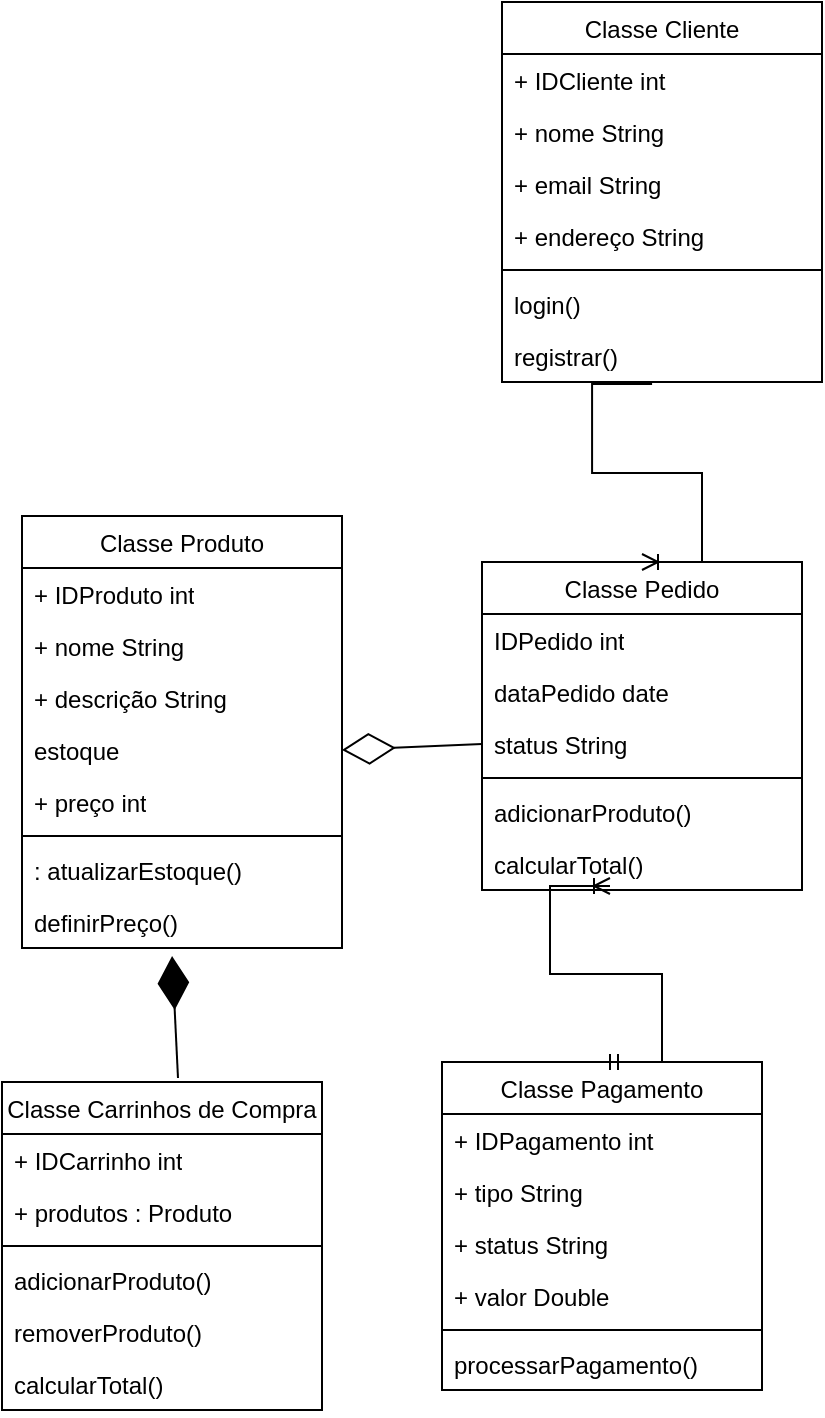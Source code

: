 <mxfile version="24.0.7" type="github">
  <diagram name="Página-1" id="Ve3Nzls_MdTVMSHJQ57A">
    <mxGraphModel dx="1434" dy="780" grid="1" gridSize="10" guides="1" tooltips="1" connect="1" arrows="1" fold="1" page="1" pageScale="1" pageWidth="827" pageHeight="1169" math="0" shadow="0">
      <root>
        <mxCell id="0" />
        <mxCell id="1" parent="0" />
        <mxCell id="CGczMpZ1wh9A2XsJxPxp-68" value="&lt;span style=&quot;font-weight: 400;&quot;&gt;Classe Produto&lt;/span&gt;" style="swimlane;fontStyle=1;align=center;verticalAlign=top;childLayout=stackLayout;horizontal=1;startSize=26;horizontalStack=0;resizeParent=1;resizeParentMax=0;resizeLast=0;collapsible=1;marginBottom=0;whiteSpace=wrap;html=1;" vertex="1" parent="1">
          <mxGeometry x="60" y="477" width="160" height="216" as="geometry" />
        </mxCell>
        <mxCell id="CGczMpZ1wh9A2XsJxPxp-72" value="+ IDProduto int" style="text;strokeColor=none;fillColor=none;align=left;verticalAlign=top;spacingLeft=4;spacingRight=4;overflow=hidden;rotatable=0;points=[[0,0.5],[1,0.5]];portConstraint=eastwest;whiteSpace=wrap;html=1;" vertex="1" parent="CGczMpZ1wh9A2XsJxPxp-68">
          <mxGeometry y="26" width="160" height="26" as="geometry" />
        </mxCell>
        <mxCell id="CGczMpZ1wh9A2XsJxPxp-73" value="+ nome String" style="text;strokeColor=none;fillColor=none;align=left;verticalAlign=top;spacingLeft=4;spacingRight=4;overflow=hidden;rotatable=0;points=[[0,0.5],[1,0.5]];portConstraint=eastwest;whiteSpace=wrap;html=1;" vertex="1" parent="CGczMpZ1wh9A2XsJxPxp-68">
          <mxGeometry y="52" width="160" height="26" as="geometry" />
        </mxCell>
        <mxCell id="CGczMpZ1wh9A2XsJxPxp-75" value="+ descrição String" style="text;strokeColor=none;fillColor=none;align=left;verticalAlign=top;spacingLeft=4;spacingRight=4;overflow=hidden;rotatable=0;points=[[0,0.5],[1,0.5]];portConstraint=eastwest;whiteSpace=wrap;html=1;" vertex="1" parent="CGczMpZ1wh9A2XsJxPxp-68">
          <mxGeometry y="78" width="160" height="26" as="geometry" />
        </mxCell>
        <mxCell id="CGczMpZ1wh9A2XsJxPxp-74" value="estoque&lt;div&gt;&lt;br&gt;&lt;/div&gt;" style="text;strokeColor=none;fillColor=none;align=left;verticalAlign=top;spacingLeft=4;spacingRight=4;overflow=hidden;rotatable=0;points=[[0,0.5],[1,0.5]];portConstraint=eastwest;whiteSpace=wrap;html=1;" vertex="1" parent="CGczMpZ1wh9A2XsJxPxp-68">
          <mxGeometry y="104" width="160" height="26" as="geometry" />
        </mxCell>
        <mxCell id="CGczMpZ1wh9A2XsJxPxp-69" value="+ preço int" style="text;strokeColor=none;fillColor=none;align=left;verticalAlign=top;spacingLeft=4;spacingRight=4;overflow=hidden;rotatable=0;points=[[0,0.5],[1,0.5]];portConstraint=eastwest;whiteSpace=wrap;html=1;" vertex="1" parent="CGczMpZ1wh9A2XsJxPxp-68">
          <mxGeometry y="130" width="160" height="26" as="geometry" />
        </mxCell>
        <mxCell id="CGczMpZ1wh9A2XsJxPxp-70" value="" style="line;strokeWidth=1;fillColor=none;align=left;verticalAlign=middle;spacingTop=-1;spacingLeft=3;spacingRight=3;rotatable=0;labelPosition=right;points=[];portConstraint=eastwest;strokeColor=inherit;" vertex="1" parent="CGczMpZ1wh9A2XsJxPxp-68">
          <mxGeometry y="156" width="160" height="8" as="geometry" />
        </mxCell>
        <mxCell id="CGczMpZ1wh9A2XsJxPxp-71" value=": atualizarEstoque()" style="text;strokeColor=none;fillColor=none;align=left;verticalAlign=top;spacingLeft=4;spacingRight=4;overflow=hidden;rotatable=0;points=[[0,0.5],[1,0.5]];portConstraint=eastwest;whiteSpace=wrap;html=1;" vertex="1" parent="CGczMpZ1wh9A2XsJxPxp-68">
          <mxGeometry y="164" width="160" height="26" as="geometry" />
        </mxCell>
        <mxCell id="CGczMpZ1wh9A2XsJxPxp-77" value="definirPreço()" style="text;strokeColor=none;fillColor=none;align=left;verticalAlign=top;spacingLeft=4;spacingRight=4;overflow=hidden;rotatable=0;points=[[0,0.5],[1,0.5]];portConstraint=eastwest;whiteSpace=wrap;html=1;" vertex="1" parent="CGczMpZ1wh9A2XsJxPxp-68">
          <mxGeometry y="190" width="160" height="26" as="geometry" />
        </mxCell>
        <mxCell id="CGczMpZ1wh9A2XsJxPxp-78" value="&lt;span style=&quot;font-weight: 400;&quot;&gt;Classe Pedido&lt;/span&gt;" style="swimlane;fontStyle=1;align=center;verticalAlign=top;childLayout=stackLayout;horizontal=1;startSize=26;horizontalStack=0;resizeParent=1;resizeParentMax=0;resizeLast=0;collapsible=1;marginBottom=0;whiteSpace=wrap;html=1;" vertex="1" parent="1">
          <mxGeometry x="290" y="500" width="160" height="164" as="geometry" />
        </mxCell>
        <mxCell id="CGczMpZ1wh9A2XsJxPxp-79" value="IDPedido int" style="text;strokeColor=none;fillColor=none;align=left;verticalAlign=top;spacingLeft=4;spacingRight=4;overflow=hidden;rotatable=0;points=[[0,0.5],[1,0.5]];portConstraint=eastwest;whiteSpace=wrap;html=1;" vertex="1" parent="CGczMpZ1wh9A2XsJxPxp-78">
          <mxGeometry y="26" width="160" height="26" as="geometry" />
        </mxCell>
        <mxCell id="CGczMpZ1wh9A2XsJxPxp-82" value="dataPedido date" style="text;strokeColor=none;fillColor=none;align=left;verticalAlign=top;spacingLeft=4;spacingRight=4;overflow=hidden;rotatable=0;points=[[0,0.5],[1,0.5]];portConstraint=eastwest;whiteSpace=wrap;html=1;" vertex="1" parent="CGczMpZ1wh9A2XsJxPxp-78">
          <mxGeometry y="52" width="160" height="26" as="geometry" />
        </mxCell>
        <mxCell id="CGczMpZ1wh9A2XsJxPxp-83" value="status String&lt;div&gt;&lt;br&gt;&lt;/div&gt;" style="text;strokeColor=none;fillColor=none;align=left;verticalAlign=top;spacingLeft=4;spacingRight=4;overflow=hidden;rotatable=0;points=[[0,0.5],[1,0.5]];portConstraint=eastwest;whiteSpace=wrap;html=1;" vertex="1" parent="CGczMpZ1wh9A2XsJxPxp-78">
          <mxGeometry y="78" width="160" height="26" as="geometry" />
        </mxCell>
        <mxCell id="CGczMpZ1wh9A2XsJxPxp-80" value="" style="line;strokeWidth=1;fillColor=none;align=left;verticalAlign=middle;spacingTop=-1;spacingLeft=3;spacingRight=3;rotatable=0;labelPosition=right;points=[];portConstraint=eastwest;strokeColor=inherit;" vertex="1" parent="CGczMpZ1wh9A2XsJxPxp-78">
          <mxGeometry y="104" width="160" height="8" as="geometry" />
        </mxCell>
        <mxCell id="CGczMpZ1wh9A2XsJxPxp-81" value=" adicionarProduto()" style="text;strokeColor=none;fillColor=none;align=left;verticalAlign=top;spacingLeft=4;spacingRight=4;overflow=hidden;rotatable=0;points=[[0,0.5],[1,0.5]];portConstraint=eastwest;whiteSpace=wrap;html=1;" vertex="1" parent="CGczMpZ1wh9A2XsJxPxp-78">
          <mxGeometry y="112" width="160" height="26" as="geometry" />
        </mxCell>
        <mxCell id="CGczMpZ1wh9A2XsJxPxp-84" value="calcularTotal()&lt;div&gt;&lt;br/&gt;&lt;/div&gt;" style="text;strokeColor=none;fillColor=none;align=left;verticalAlign=top;spacingLeft=4;spacingRight=4;overflow=hidden;rotatable=0;points=[[0,0.5],[1,0.5]];portConstraint=eastwest;whiteSpace=wrap;html=1;" vertex="1" parent="CGczMpZ1wh9A2XsJxPxp-78">
          <mxGeometry y="138" width="160" height="26" as="geometry" />
        </mxCell>
        <mxCell id="CGczMpZ1wh9A2XsJxPxp-85" value="&lt;span style=&quot;font-weight: 400;&quot;&gt;Classe Carrinhos de Compra&lt;/span&gt;" style="swimlane;fontStyle=1;align=center;verticalAlign=top;childLayout=stackLayout;horizontal=1;startSize=26;horizontalStack=0;resizeParent=1;resizeParentMax=0;resizeLast=0;collapsible=1;marginBottom=0;whiteSpace=wrap;html=1;" vertex="1" parent="1">
          <mxGeometry x="50" y="760" width="160" height="164" as="geometry" />
        </mxCell>
        <mxCell id="CGczMpZ1wh9A2XsJxPxp-86" value="+ IDCarrinho int" style="text;strokeColor=none;fillColor=none;align=left;verticalAlign=top;spacingLeft=4;spacingRight=4;overflow=hidden;rotatable=0;points=[[0,0.5],[1,0.5]];portConstraint=eastwest;whiteSpace=wrap;html=1;" vertex="1" parent="CGczMpZ1wh9A2XsJxPxp-85">
          <mxGeometry y="26" width="160" height="26" as="geometry" />
        </mxCell>
        <mxCell id="CGczMpZ1wh9A2XsJxPxp-89" value="+ produtos : Produto" style="text;strokeColor=none;fillColor=none;align=left;verticalAlign=top;spacingLeft=4;spacingRight=4;overflow=hidden;rotatable=0;points=[[0,0.5],[1,0.5]];portConstraint=eastwest;whiteSpace=wrap;html=1;" vertex="1" parent="CGczMpZ1wh9A2XsJxPxp-85">
          <mxGeometry y="52" width="160" height="26" as="geometry" />
        </mxCell>
        <mxCell id="CGczMpZ1wh9A2XsJxPxp-87" value="" style="line;strokeWidth=1;fillColor=none;align=left;verticalAlign=middle;spacingTop=-1;spacingLeft=3;spacingRight=3;rotatable=0;labelPosition=right;points=[];portConstraint=eastwest;strokeColor=inherit;" vertex="1" parent="CGczMpZ1wh9A2XsJxPxp-85">
          <mxGeometry y="78" width="160" height="8" as="geometry" />
        </mxCell>
        <mxCell id="CGczMpZ1wh9A2XsJxPxp-88" value=" adicionarProduto()" style="text;strokeColor=none;fillColor=none;align=left;verticalAlign=top;spacingLeft=4;spacingRight=4;overflow=hidden;rotatable=0;points=[[0,0.5],[1,0.5]];portConstraint=eastwest;whiteSpace=wrap;html=1;" vertex="1" parent="CGczMpZ1wh9A2XsJxPxp-85">
          <mxGeometry y="86" width="160" height="26" as="geometry" />
        </mxCell>
        <mxCell id="CGczMpZ1wh9A2XsJxPxp-90" value="removerProduto()" style="text;strokeColor=none;fillColor=none;align=left;verticalAlign=top;spacingLeft=4;spacingRight=4;overflow=hidden;rotatable=0;points=[[0,0.5],[1,0.5]];portConstraint=eastwest;whiteSpace=wrap;html=1;" vertex="1" parent="CGczMpZ1wh9A2XsJxPxp-85">
          <mxGeometry y="112" width="160" height="26" as="geometry" />
        </mxCell>
        <mxCell id="CGczMpZ1wh9A2XsJxPxp-91" value="calcularTotal()&lt;div&gt;&lt;br/&gt;&lt;/div&gt;" style="text;strokeColor=none;fillColor=none;align=left;verticalAlign=top;spacingLeft=4;spacingRight=4;overflow=hidden;rotatable=0;points=[[0,0.5],[1,0.5]];portConstraint=eastwest;whiteSpace=wrap;html=1;" vertex="1" parent="CGczMpZ1wh9A2XsJxPxp-85">
          <mxGeometry y="138" width="160" height="26" as="geometry" />
        </mxCell>
        <mxCell id="CGczMpZ1wh9A2XsJxPxp-92" value="&lt;span style=&quot;font-weight: 400;&quot;&gt;Classe Cliente&lt;/span&gt;" style="swimlane;fontStyle=1;align=center;verticalAlign=top;childLayout=stackLayout;horizontal=1;startSize=26;horizontalStack=0;resizeParent=1;resizeParentMax=0;resizeLast=0;collapsible=1;marginBottom=0;whiteSpace=wrap;html=1;" vertex="1" parent="1">
          <mxGeometry x="300" y="220" width="160" height="190" as="geometry" />
        </mxCell>
        <mxCell id="CGczMpZ1wh9A2XsJxPxp-96" value="+ IDCliente int" style="text;strokeColor=none;fillColor=none;align=left;verticalAlign=top;spacingLeft=4;spacingRight=4;overflow=hidden;rotatable=0;points=[[0,0.5],[1,0.5]];portConstraint=eastwest;whiteSpace=wrap;html=1;" vertex="1" parent="CGczMpZ1wh9A2XsJxPxp-92">
          <mxGeometry y="26" width="160" height="26" as="geometry" />
        </mxCell>
        <mxCell id="CGczMpZ1wh9A2XsJxPxp-99" value="+ nome String" style="text;strokeColor=none;fillColor=none;align=left;verticalAlign=top;spacingLeft=4;spacingRight=4;overflow=hidden;rotatable=0;points=[[0,0.5],[1,0.5]];portConstraint=eastwest;whiteSpace=wrap;html=1;" vertex="1" parent="CGczMpZ1wh9A2XsJxPxp-92">
          <mxGeometry y="52" width="160" height="26" as="geometry" />
        </mxCell>
        <mxCell id="CGczMpZ1wh9A2XsJxPxp-97" value="+ email String" style="text;strokeColor=none;fillColor=none;align=left;verticalAlign=top;spacingLeft=4;spacingRight=4;overflow=hidden;rotatable=0;points=[[0,0.5],[1,0.5]];portConstraint=eastwest;whiteSpace=wrap;html=1;" vertex="1" parent="CGczMpZ1wh9A2XsJxPxp-92">
          <mxGeometry y="78" width="160" height="26" as="geometry" />
        </mxCell>
        <mxCell id="CGczMpZ1wh9A2XsJxPxp-93" value="+ endereço String" style="text;strokeColor=none;fillColor=none;align=left;verticalAlign=top;spacingLeft=4;spacingRight=4;overflow=hidden;rotatable=0;points=[[0,0.5],[1,0.5]];portConstraint=eastwest;whiteSpace=wrap;html=1;" vertex="1" parent="CGczMpZ1wh9A2XsJxPxp-92">
          <mxGeometry y="104" width="160" height="26" as="geometry" />
        </mxCell>
        <mxCell id="CGczMpZ1wh9A2XsJxPxp-94" value="" style="line;strokeWidth=1;fillColor=none;align=left;verticalAlign=middle;spacingTop=-1;spacingLeft=3;spacingRight=3;rotatable=0;labelPosition=right;points=[];portConstraint=eastwest;strokeColor=inherit;" vertex="1" parent="CGczMpZ1wh9A2XsJxPxp-92">
          <mxGeometry y="130" width="160" height="8" as="geometry" />
        </mxCell>
        <mxCell id="CGczMpZ1wh9A2XsJxPxp-100" value=" login()&lt;div&gt;&lt;br/&gt;&lt;/div&gt;" style="text;strokeColor=none;fillColor=none;align=left;verticalAlign=top;spacingLeft=4;spacingRight=4;overflow=hidden;rotatable=0;points=[[0,0.5],[1,0.5]];portConstraint=eastwest;whiteSpace=wrap;html=1;" vertex="1" parent="CGczMpZ1wh9A2XsJxPxp-92">
          <mxGeometry y="138" width="160" height="26" as="geometry" />
        </mxCell>
        <mxCell id="CGczMpZ1wh9A2XsJxPxp-95" value="registrar()" style="text;strokeColor=none;fillColor=none;align=left;verticalAlign=top;spacingLeft=4;spacingRight=4;overflow=hidden;rotatable=0;points=[[0,0.5],[1,0.5]];portConstraint=eastwest;whiteSpace=wrap;html=1;" vertex="1" parent="CGczMpZ1wh9A2XsJxPxp-92">
          <mxGeometry y="164" width="160" height="26" as="geometry" />
        </mxCell>
        <mxCell id="CGczMpZ1wh9A2XsJxPxp-101" value="&lt;span style=&quot;font-weight: 400;&quot;&gt;Classe Pagamento&lt;/span&gt;" style="swimlane;fontStyle=1;align=center;verticalAlign=top;childLayout=stackLayout;horizontal=1;startSize=26;horizontalStack=0;resizeParent=1;resizeParentMax=0;resizeLast=0;collapsible=1;marginBottom=0;whiteSpace=wrap;html=1;" vertex="1" parent="1">
          <mxGeometry x="270" y="750" width="160" height="164" as="geometry" />
        </mxCell>
        <mxCell id="CGczMpZ1wh9A2XsJxPxp-107" value="+ IDPagamento int" style="text;strokeColor=none;fillColor=none;align=left;verticalAlign=top;spacingLeft=4;spacingRight=4;overflow=hidden;rotatable=0;points=[[0,0.5],[1,0.5]];portConstraint=eastwest;whiteSpace=wrap;html=1;" vertex="1" parent="CGczMpZ1wh9A2XsJxPxp-101">
          <mxGeometry y="26" width="160" height="26" as="geometry" />
        </mxCell>
        <mxCell id="CGczMpZ1wh9A2XsJxPxp-106" value="+ tipo String" style="text;strokeColor=none;fillColor=none;align=left;verticalAlign=top;spacingLeft=4;spacingRight=4;overflow=hidden;rotatable=0;points=[[0,0.5],[1,0.5]];portConstraint=eastwest;whiteSpace=wrap;html=1;" vertex="1" parent="CGczMpZ1wh9A2XsJxPxp-101">
          <mxGeometry y="52" width="160" height="26" as="geometry" />
        </mxCell>
        <mxCell id="CGczMpZ1wh9A2XsJxPxp-105" value="+ status String" style="text;strokeColor=none;fillColor=none;align=left;verticalAlign=top;spacingLeft=4;spacingRight=4;overflow=hidden;rotatable=0;points=[[0,0.5],[1,0.5]];portConstraint=eastwest;whiteSpace=wrap;html=1;" vertex="1" parent="CGczMpZ1wh9A2XsJxPxp-101">
          <mxGeometry y="78" width="160" height="26" as="geometry" />
        </mxCell>
        <mxCell id="CGczMpZ1wh9A2XsJxPxp-102" value="+ valor Double&lt;div&gt;&amp;nbsp;&lt;/div&gt;" style="text;strokeColor=none;fillColor=none;align=left;verticalAlign=top;spacingLeft=4;spacingRight=4;overflow=hidden;rotatable=0;points=[[0,0.5],[1,0.5]];portConstraint=eastwest;whiteSpace=wrap;html=1;" vertex="1" parent="CGczMpZ1wh9A2XsJxPxp-101">
          <mxGeometry y="104" width="160" height="26" as="geometry" />
        </mxCell>
        <mxCell id="CGczMpZ1wh9A2XsJxPxp-103" value="" style="line;strokeWidth=1;fillColor=none;align=left;verticalAlign=middle;spacingTop=-1;spacingLeft=3;spacingRight=3;rotatable=0;labelPosition=right;points=[];portConstraint=eastwest;strokeColor=inherit;" vertex="1" parent="CGczMpZ1wh9A2XsJxPxp-101">
          <mxGeometry y="130" width="160" height="8" as="geometry" />
        </mxCell>
        <mxCell id="CGczMpZ1wh9A2XsJxPxp-104" value="processarPagamento()" style="text;strokeColor=none;fillColor=none;align=left;verticalAlign=top;spacingLeft=4;spacingRight=4;overflow=hidden;rotatable=0;points=[[0,0.5],[1,0.5]];portConstraint=eastwest;whiteSpace=wrap;html=1;" vertex="1" parent="CGczMpZ1wh9A2XsJxPxp-101">
          <mxGeometry y="138" width="160" height="26" as="geometry" />
        </mxCell>
        <mxCell id="CGczMpZ1wh9A2XsJxPxp-112" value="" style="edgeStyle=entityRelationEdgeStyle;fontSize=12;html=1;endArrow=ERoneToMany;rounded=0;exitX=0.469;exitY=1.038;exitDx=0;exitDy=0;exitPerimeter=0;entryX=0.5;entryY=0;entryDx=0;entryDy=0;" edge="1" parent="1" source="CGczMpZ1wh9A2XsJxPxp-95" target="CGczMpZ1wh9A2XsJxPxp-78">
          <mxGeometry width="100" height="100" relative="1" as="geometry">
            <mxPoint x="360" y="850" as="sourcePoint" />
            <mxPoint x="460" y="750" as="targetPoint" />
          </mxGeometry>
        </mxCell>
        <mxCell id="CGczMpZ1wh9A2XsJxPxp-115" value="" style="endArrow=diamondThin;endFill=1;endSize=24;html=1;rounded=0;entryX=0.469;entryY=1.154;entryDx=0;entryDy=0;entryPerimeter=0;exitX=0.55;exitY=-0.012;exitDx=0;exitDy=0;exitPerimeter=0;" edge="1" parent="1" source="CGczMpZ1wh9A2XsJxPxp-85" target="CGczMpZ1wh9A2XsJxPxp-77">
          <mxGeometry width="160" relative="1" as="geometry">
            <mxPoint x="290" y="730" as="sourcePoint" />
            <mxPoint x="450" y="730" as="targetPoint" />
          </mxGeometry>
        </mxCell>
        <mxCell id="CGczMpZ1wh9A2XsJxPxp-119" value="" style="endArrow=diamondThin;endFill=0;endSize=24;html=1;rounded=0;entryX=1;entryY=0.5;entryDx=0;entryDy=0;exitX=0;exitY=0.5;exitDx=0;exitDy=0;" edge="1" parent="1" source="CGczMpZ1wh9A2XsJxPxp-83" target="CGczMpZ1wh9A2XsJxPxp-74">
          <mxGeometry width="160" relative="1" as="geometry">
            <mxPoint x="480" y="710" as="sourcePoint" />
            <mxPoint x="640" y="710" as="targetPoint" />
          </mxGeometry>
        </mxCell>
        <mxCell id="CGczMpZ1wh9A2XsJxPxp-120" value="" style="edgeStyle=entityRelationEdgeStyle;fontSize=12;html=1;endArrow=ERoneToMany;startArrow=ERmandOne;rounded=0;entryX=0.4;entryY=0.923;entryDx=0;entryDy=0;entryPerimeter=0;exitX=0.5;exitY=0;exitDx=0;exitDy=0;" edge="1" parent="1" source="CGczMpZ1wh9A2XsJxPxp-101" target="CGczMpZ1wh9A2XsJxPxp-84">
          <mxGeometry width="100" height="100" relative="1" as="geometry">
            <mxPoint x="494" y="776.01" as="sourcePoint" />
            <mxPoint x="510" y="693" as="targetPoint" />
            <Array as="points">
              <mxPoint x="390" y="700" />
            </Array>
          </mxGeometry>
        </mxCell>
      </root>
    </mxGraphModel>
  </diagram>
</mxfile>
